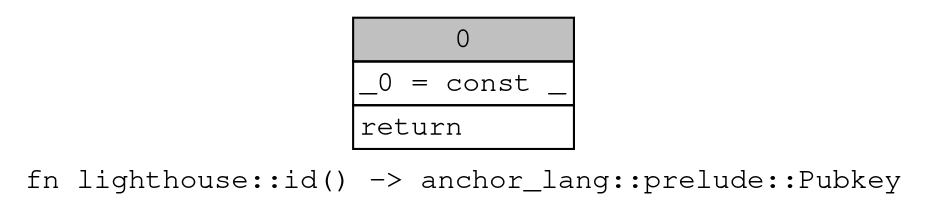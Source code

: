 digraph Mir_0_5469 {
    graph [fontname="Courier, monospace"];
    node [fontname="Courier, monospace"];
    edge [fontname="Courier, monospace"];
    label=<fn lighthouse::id() -&gt; anchor_lang::prelude::Pubkey<br align="left"/>>;
    bb0__0_5469 [shape="none", label=<<table border="0" cellborder="1" cellspacing="0"><tr><td bgcolor="gray" align="center" colspan="1">0</td></tr><tr><td align="left" balign="left">_0 = const _<br/></td></tr><tr><td align="left">return</td></tr></table>>];
}
